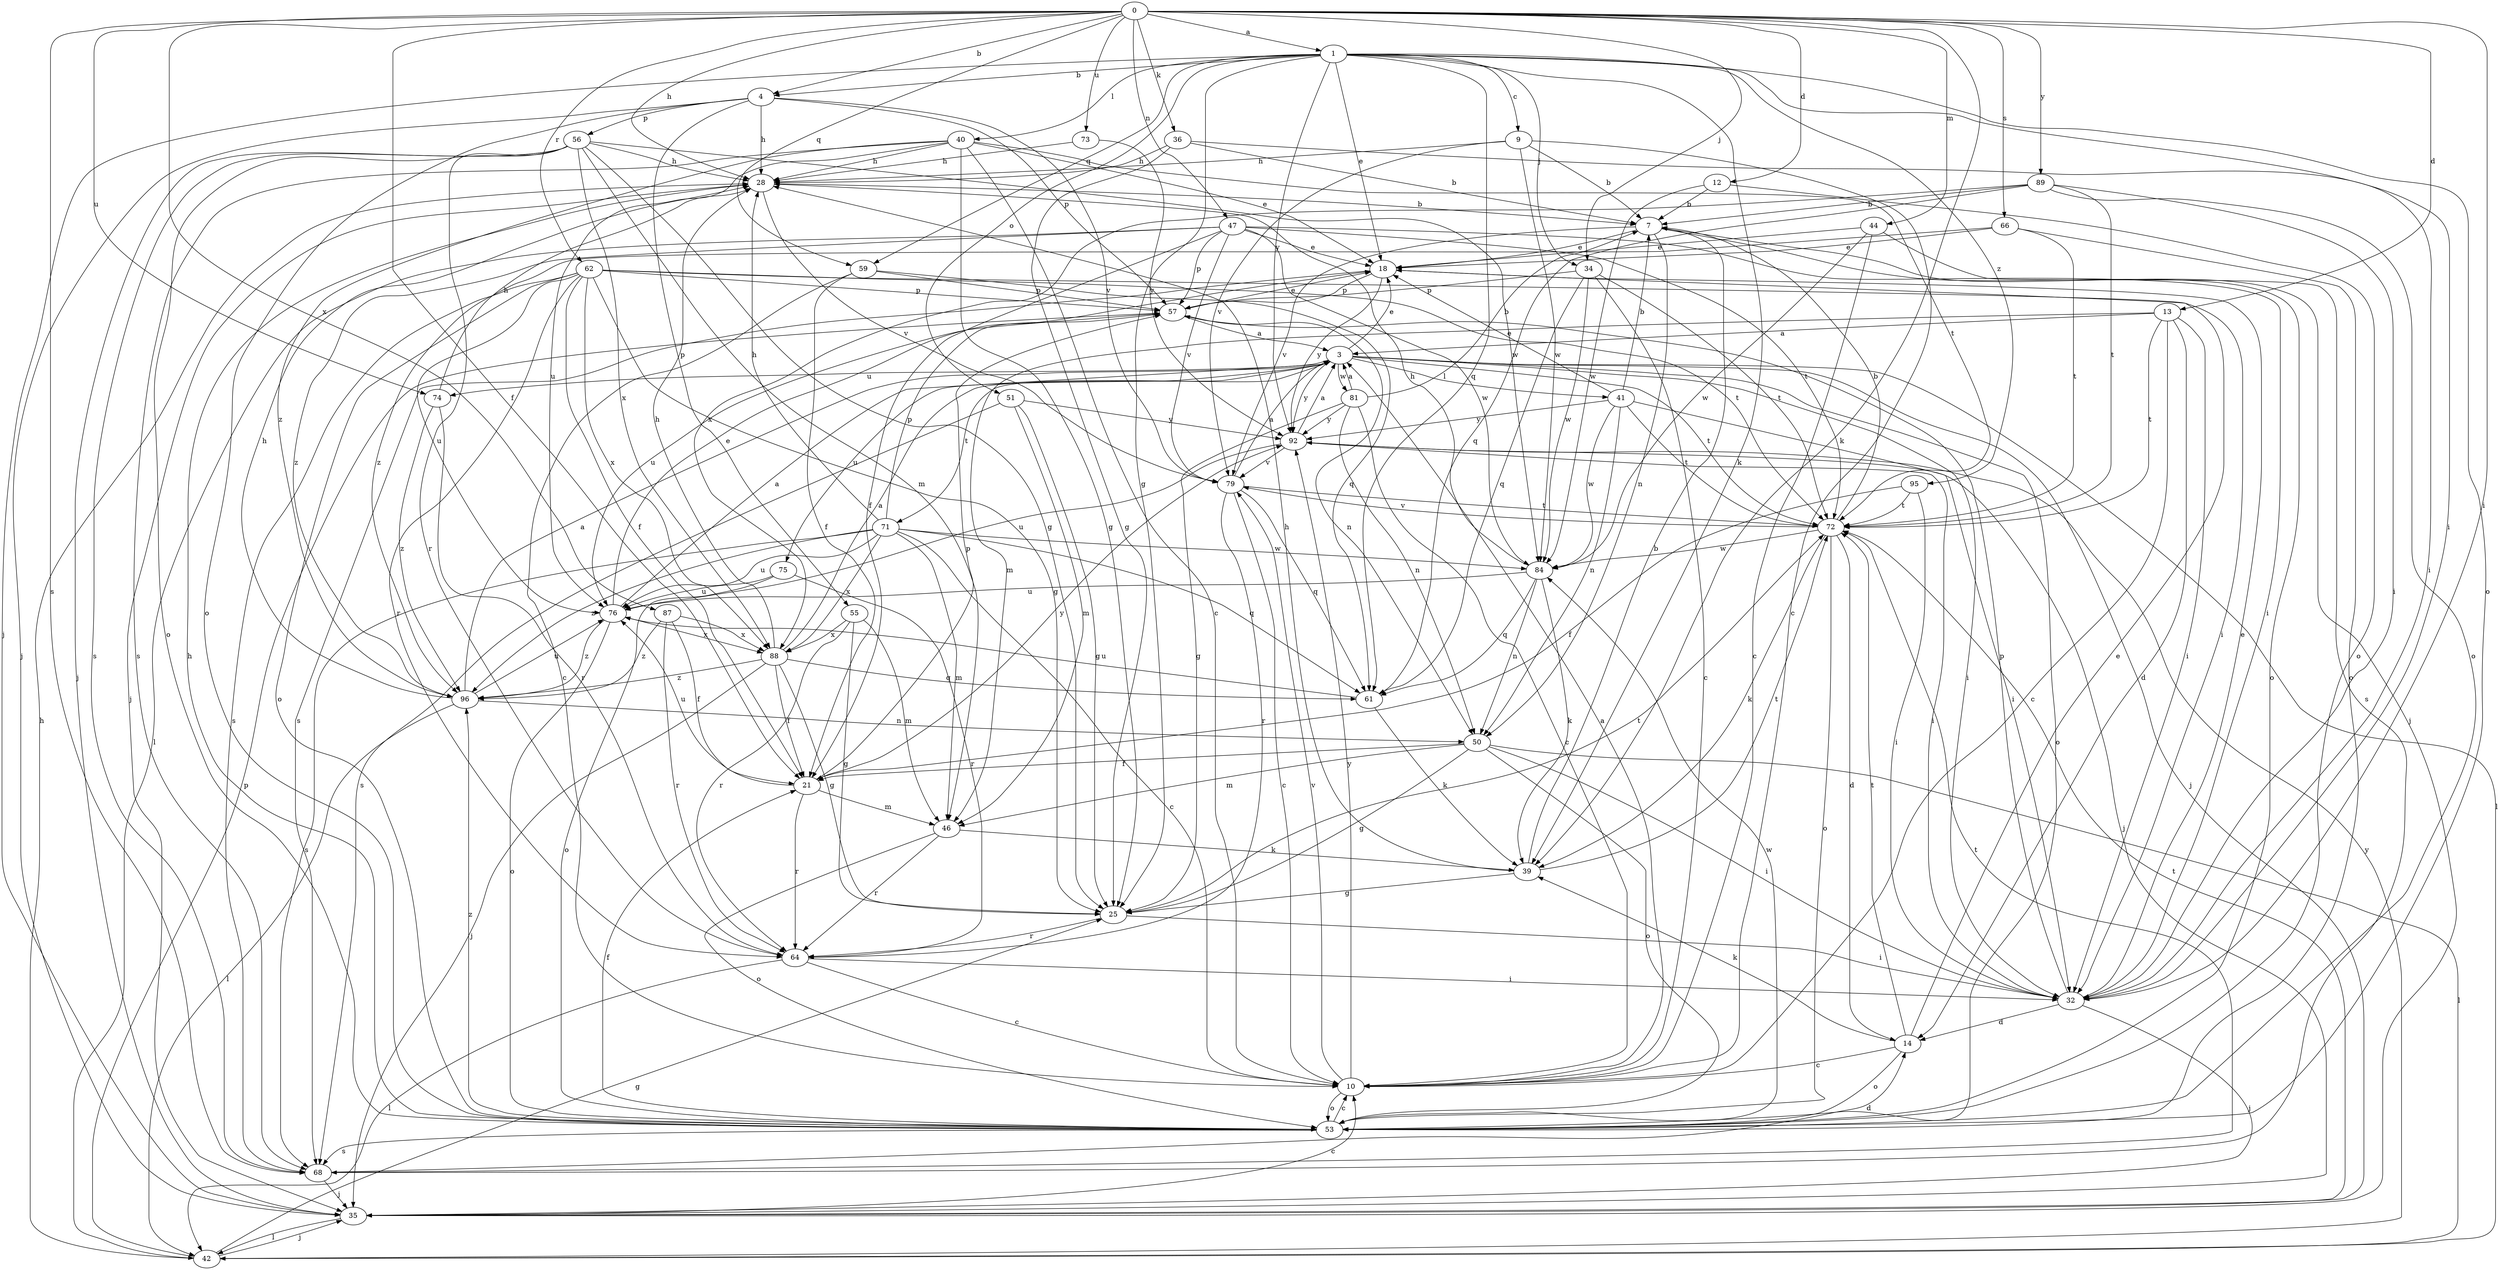 strict digraph  {
0;
1;
3;
4;
7;
9;
10;
12;
13;
14;
18;
21;
25;
28;
32;
34;
35;
36;
39;
40;
41;
42;
44;
46;
47;
50;
51;
53;
55;
56;
57;
59;
61;
62;
64;
66;
68;
71;
72;
73;
74;
75;
76;
79;
81;
84;
87;
88;
89;
92;
95;
96;
0 -> 1  [label=a];
0 -> 4  [label=b];
0 -> 12  [label=d];
0 -> 13  [label=d];
0 -> 21  [label=f];
0 -> 28  [label=h];
0 -> 32  [label=i];
0 -> 34  [label=j];
0 -> 36  [label=k];
0 -> 39  [label=k];
0 -> 44  [label=m];
0 -> 47  [label=n];
0 -> 59  [label=q];
0 -> 62  [label=r];
0 -> 66  [label=s];
0 -> 68  [label=s];
0 -> 73  [label=u];
0 -> 74  [label=u];
0 -> 87  [label=x];
0 -> 89  [label=y];
1 -> 4  [label=b];
1 -> 9  [label=c];
1 -> 18  [label=e];
1 -> 25  [label=g];
1 -> 32  [label=i];
1 -> 34  [label=j];
1 -> 35  [label=j];
1 -> 39  [label=k];
1 -> 40  [label=l];
1 -> 51  [label=o];
1 -> 53  [label=o];
1 -> 59  [label=q];
1 -> 61  [label=q];
1 -> 92  [label=y];
1 -> 95  [label=z];
3 -> 18  [label=e];
3 -> 32  [label=i];
3 -> 35  [label=j];
3 -> 41  [label=l];
3 -> 42  [label=l];
3 -> 53  [label=o];
3 -> 71  [label=t];
3 -> 72  [label=t];
3 -> 74  [label=u];
3 -> 75  [label=u];
3 -> 81  [label=w];
3 -> 92  [label=y];
4 -> 28  [label=h];
4 -> 35  [label=j];
4 -> 53  [label=o];
4 -> 55  [label=p];
4 -> 56  [label=p];
4 -> 57  [label=p];
4 -> 79  [label=v];
7 -> 18  [label=e];
7 -> 35  [label=j];
7 -> 50  [label=n];
7 -> 53  [label=o];
7 -> 79  [label=v];
9 -> 7  [label=b];
9 -> 10  [label=c];
9 -> 28  [label=h];
9 -> 79  [label=v];
9 -> 84  [label=w];
10 -> 3  [label=a];
10 -> 53  [label=o];
10 -> 79  [label=v];
10 -> 92  [label=y];
12 -> 7  [label=b];
12 -> 53  [label=o];
12 -> 84  [label=w];
13 -> 3  [label=a];
13 -> 10  [label=c];
13 -> 14  [label=d];
13 -> 32  [label=i];
13 -> 46  [label=m];
13 -> 72  [label=t];
14 -> 10  [label=c];
14 -> 18  [label=e];
14 -> 39  [label=k];
14 -> 53  [label=o];
14 -> 72  [label=t];
18 -> 57  [label=p];
18 -> 68  [label=s];
18 -> 92  [label=y];
21 -> 46  [label=m];
21 -> 57  [label=p];
21 -> 64  [label=r];
21 -> 76  [label=u];
21 -> 92  [label=y];
25 -> 32  [label=i];
25 -> 64  [label=r];
25 -> 72  [label=t];
28 -> 7  [label=b];
28 -> 35  [label=j];
28 -> 79  [label=v];
32 -> 14  [label=d];
32 -> 18  [label=e];
32 -> 35  [label=j];
32 -> 57  [label=p];
34 -> 10  [label=c];
34 -> 57  [label=p];
34 -> 61  [label=q];
34 -> 72  [label=t];
34 -> 84  [label=w];
35 -> 10  [label=c];
35 -> 42  [label=l];
35 -> 72  [label=t];
36 -> 7  [label=b];
36 -> 25  [label=g];
36 -> 28  [label=h];
36 -> 32  [label=i];
39 -> 7  [label=b];
39 -> 25  [label=g];
39 -> 28  [label=h];
39 -> 72  [label=t];
40 -> 10  [label=c];
40 -> 18  [label=e];
40 -> 25  [label=g];
40 -> 28  [label=h];
40 -> 68  [label=s];
40 -> 72  [label=t];
40 -> 76  [label=u];
40 -> 96  [label=z];
41 -> 7  [label=b];
41 -> 18  [label=e];
41 -> 32  [label=i];
41 -> 50  [label=n];
41 -> 72  [label=t];
41 -> 84  [label=w];
41 -> 92  [label=y];
42 -> 25  [label=g];
42 -> 28  [label=h];
42 -> 35  [label=j];
42 -> 57  [label=p];
42 -> 92  [label=y];
44 -> 10  [label=c];
44 -> 18  [label=e];
44 -> 68  [label=s];
44 -> 84  [label=w];
46 -> 39  [label=k];
46 -> 53  [label=o];
46 -> 64  [label=r];
47 -> 18  [label=e];
47 -> 21  [label=f];
47 -> 32  [label=i];
47 -> 42  [label=l];
47 -> 57  [label=p];
47 -> 72  [label=t];
47 -> 79  [label=v];
47 -> 84  [label=w];
47 -> 96  [label=z];
50 -> 21  [label=f];
50 -> 25  [label=g];
50 -> 32  [label=i];
50 -> 42  [label=l];
50 -> 46  [label=m];
50 -> 53  [label=o];
51 -> 25  [label=g];
51 -> 46  [label=m];
51 -> 68  [label=s];
51 -> 92  [label=y];
53 -> 10  [label=c];
53 -> 21  [label=f];
53 -> 28  [label=h];
53 -> 68  [label=s];
53 -> 84  [label=w];
53 -> 96  [label=z];
55 -> 25  [label=g];
55 -> 46  [label=m];
55 -> 64  [label=r];
55 -> 88  [label=x];
56 -> 25  [label=g];
56 -> 28  [label=h];
56 -> 35  [label=j];
56 -> 46  [label=m];
56 -> 53  [label=o];
56 -> 64  [label=r];
56 -> 68  [label=s];
56 -> 84  [label=w];
56 -> 88  [label=x];
57 -> 3  [label=a];
57 -> 18  [label=e];
57 -> 50  [label=n];
57 -> 76  [label=u];
59 -> 10  [label=c];
59 -> 21  [label=f];
59 -> 57  [label=p];
59 -> 61  [label=q];
61 -> 39  [label=k];
61 -> 76  [label=u];
62 -> 21  [label=f];
62 -> 25  [label=g];
62 -> 32  [label=i];
62 -> 53  [label=o];
62 -> 57  [label=p];
62 -> 64  [label=r];
62 -> 68  [label=s];
62 -> 72  [label=t];
62 -> 76  [label=u];
62 -> 88  [label=x];
64 -> 10  [label=c];
64 -> 32  [label=i];
64 -> 42  [label=l];
66 -> 18  [label=e];
66 -> 53  [label=o];
66 -> 72  [label=t];
66 -> 96  [label=z];
68 -> 14  [label=d];
68 -> 35  [label=j];
68 -> 72  [label=t];
71 -> 10  [label=c];
71 -> 28  [label=h];
71 -> 46  [label=m];
71 -> 57  [label=p];
71 -> 61  [label=q];
71 -> 68  [label=s];
71 -> 76  [label=u];
71 -> 84  [label=w];
71 -> 88  [label=x];
71 -> 96  [label=z];
72 -> 7  [label=b];
72 -> 14  [label=d];
72 -> 39  [label=k];
72 -> 53  [label=o];
72 -> 79  [label=v];
72 -> 84  [label=w];
73 -> 28  [label=h];
73 -> 92  [label=y];
74 -> 28  [label=h];
74 -> 64  [label=r];
74 -> 96  [label=z];
75 -> 53  [label=o];
75 -> 64  [label=r];
75 -> 76  [label=u];
76 -> 3  [label=a];
76 -> 18  [label=e];
76 -> 53  [label=o];
76 -> 88  [label=x];
76 -> 96  [label=z];
79 -> 3  [label=a];
79 -> 10  [label=c];
79 -> 61  [label=q];
79 -> 64  [label=r];
79 -> 72  [label=t];
81 -> 3  [label=a];
81 -> 7  [label=b];
81 -> 10  [label=c];
81 -> 25  [label=g];
81 -> 50  [label=n];
81 -> 92  [label=y];
84 -> 28  [label=h];
84 -> 39  [label=k];
84 -> 50  [label=n];
84 -> 61  [label=q];
84 -> 76  [label=u];
87 -> 21  [label=f];
87 -> 64  [label=r];
87 -> 88  [label=x];
87 -> 96  [label=z];
88 -> 3  [label=a];
88 -> 21  [label=f];
88 -> 25  [label=g];
88 -> 28  [label=h];
88 -> 35  [label=j];
88 -> 61  [label=q];
88 -> 96  [label=z];
89 -> 7  [label=b];
89 -> 32  [label=i];
89 -> 53  [label=o];
89 -> 61  [label=q];
89 -> 72  [label=t];
89 -> 88  [label=x];
92 -> 3  [label=a];
92 -> 32  [label=i];
92 -> 35  [label=j];
92 -> 76  [label=u];
92 -> 79  [label=v];
95 -> 21  [label=f];
95 -> 32  [label=i];
95 -> 72  [label=t];
96 -> 3  [label=a];
96 -> 28  [label=h];
96 -> 42  [label=l];
96 -> 50  [label=n];
96 -> 76  [label=u];
}
